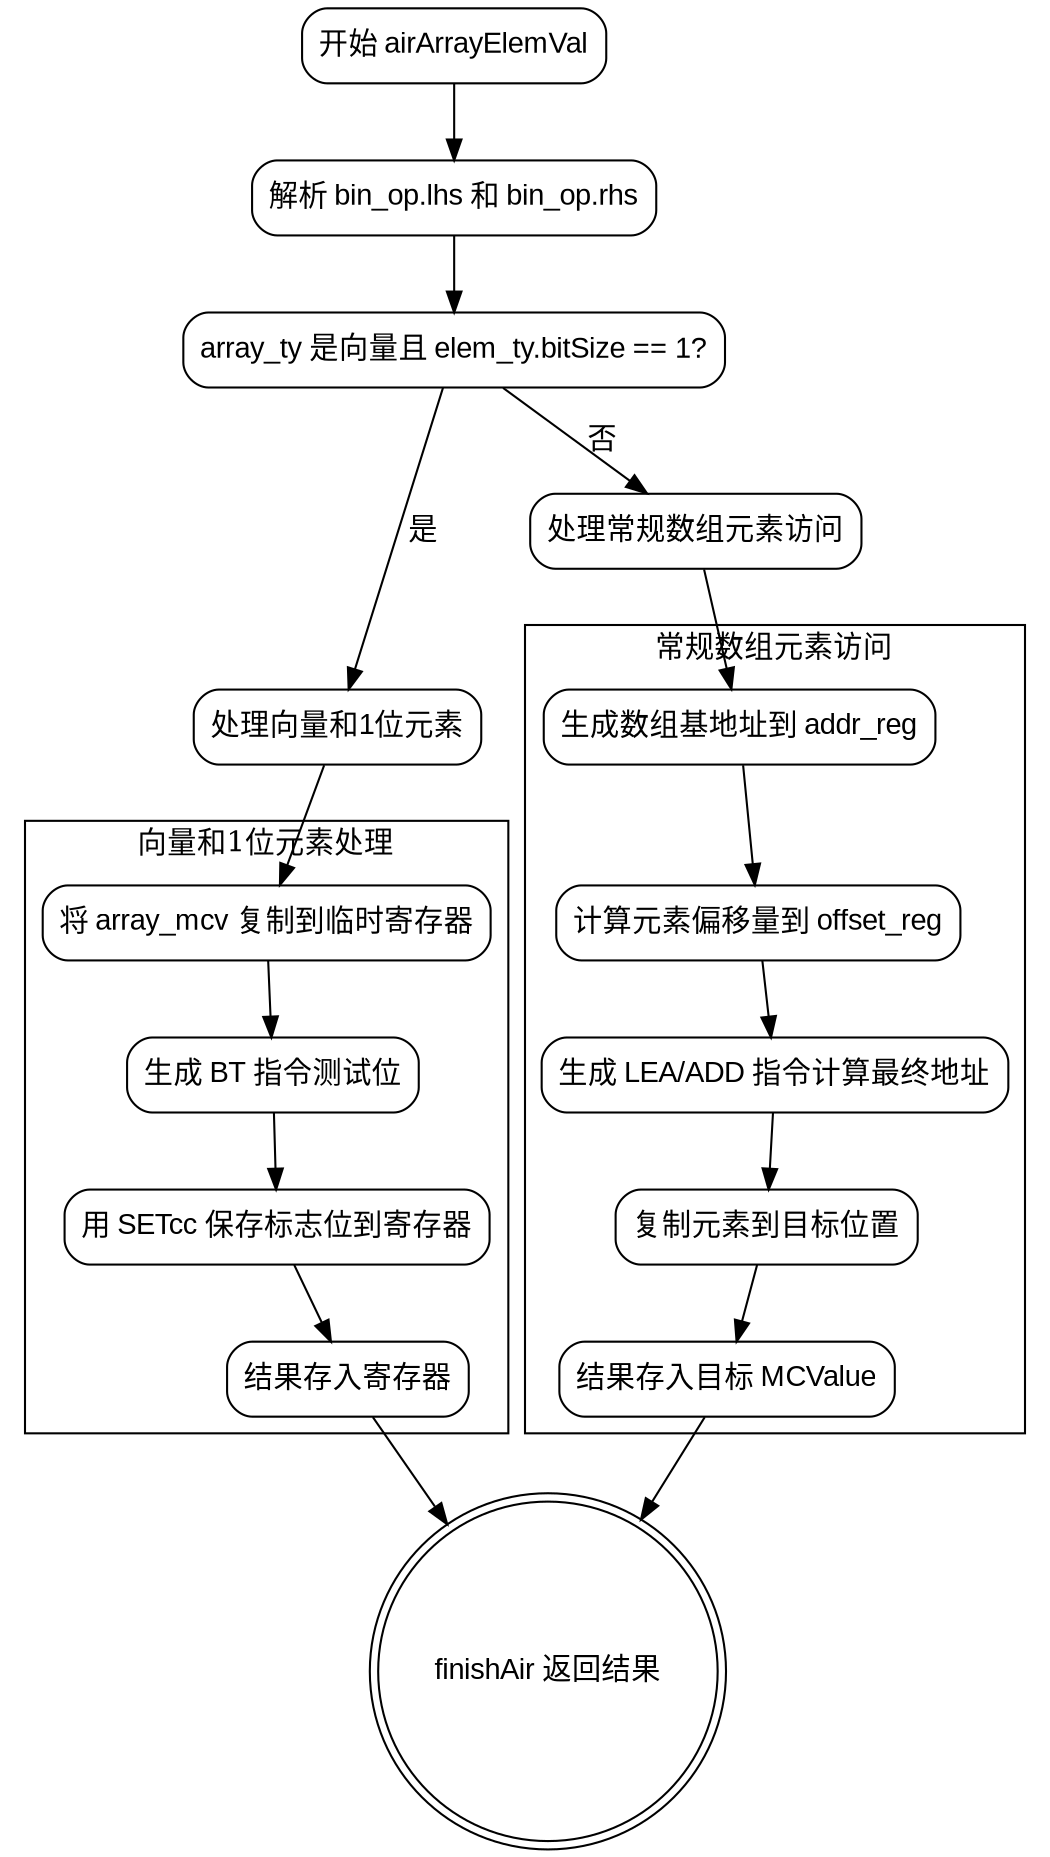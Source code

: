 
digraph flowchart {
    node [shape=rectangle, style="rounded", fontname="Arial"];
    edge [fontname="Arial"];

    start [label="开始 airArrayElemVal"];
    resolve_operands [label="解析 bin_op.lhs 和 bin_op.rhs"];
    check_vector_1bit [label="array_ty 是向量且 elem_ty.bitSize == 1?"];
    handle_vector_1bit [label="处理向量和1位元素"];
    handle_general_case [label="处理常规数组元素访问"];
    finish_air [label="finishAir 返回结果"];
    
    // 向量处理子流程
    subgraph cluster_vector {
        label="向量和1位元素处理";
        vec_copy_to_reg [label="将 array_mcv 复制到临时寄存器"];
        vec_bt_instruction [label="生成 BT 指令测试位"];
        setcc_result [label="用 SETcc 保存标志位到寄存器"];
        vec_end [label="结果存入寄存器"];
    }

    // 常规处理子流程
    subgraph cluster_general {
        label="常规数组元素访问";
        gen_address [label="生成数组基地址到 addr_reg"];
        calc_offset [label="计算元素偏移量到 offset_reg"];
        gen_lea_add [label="生成 LEA/ADD 指令计算最终地址"];
        copy_element [label="复制元素到目标位置"];
        gen_end [label="结果存入目标 MCValue"];
    }

    start -> resolve_operands;
    resolve_operands -> check_vector_1bit;
    
    check_vector_1bit -> handle_vector_1bit [label="是"];
    check_vector_1bit -> handle_general_case [label="否"];
    
    // 向量分支
    handle_vector_1bit -> vec_copy_to_reg;
    vec_copy_to_reg -> vec_bt_instruction;
    vec_bt_instruction -> setcc_result;
    setcc_result -> vec_end;
    vec_end -> finish_air;

    // 常规分支
    handle_general_case -> gen_address;
    gen_address -> calc_offset;
    calc_offset -> gen_lea_add;
    gen_lea_add -> copy_element;
    copy_element -> gen_end;
    gen_end -> finish_air;

    // 公共结束
    finish_air [shape=doublecircle];
}
